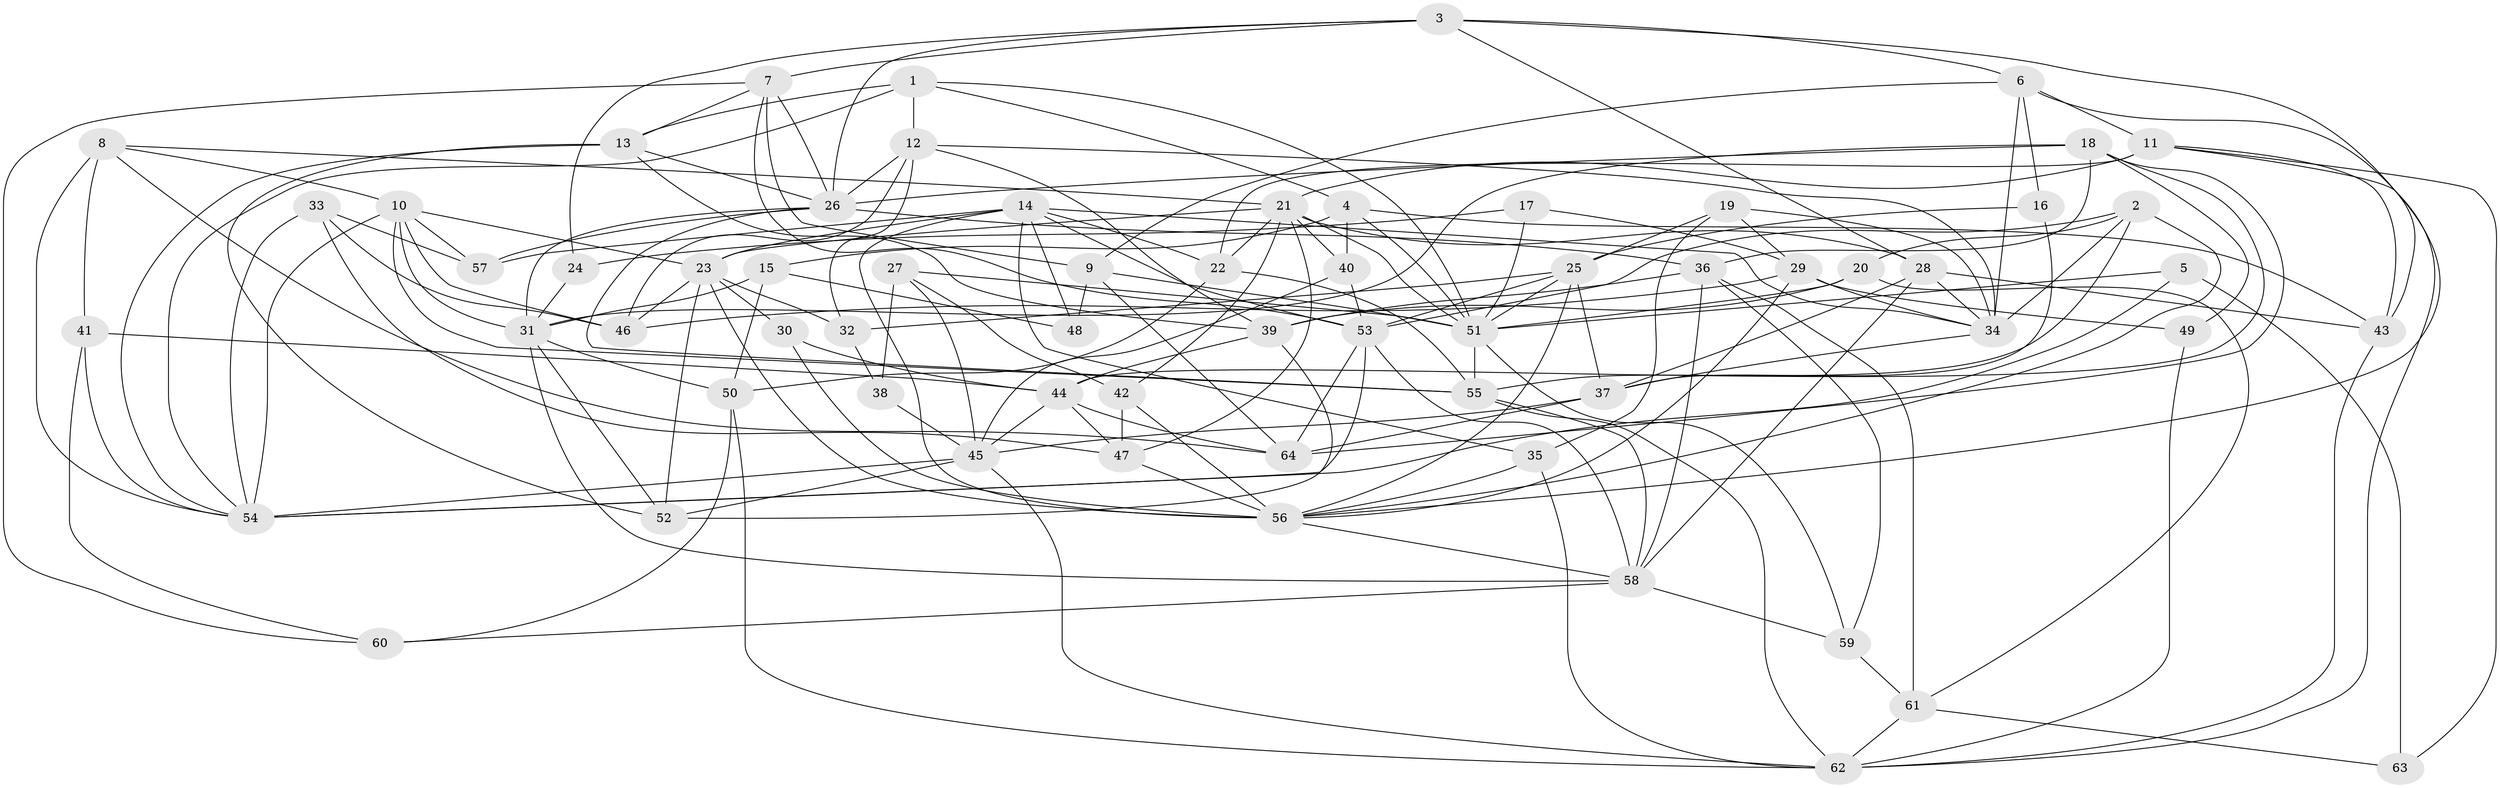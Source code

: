 // original degree distribution, {6: 0.09375, 3: 0.234375, 2: 0.15625, 4: 0.2578125, 5: 0.2109375, 7: 0.0390625, 8: 0.0078125}
// Generated by graph-tools (version 1.1) at 2025/02/03/09/25 03:02:07]
// undirected, 64 vertices, 179 edges
graph export_dot {
graph [start="1"]
  node [color=gray90,style=filled];
  1;
  2;
  3;
  4;
  5;
  6;
  7;
  8;
  9;
  10;
  11;
  12;
  13;
  14;
  15;
  16;
  17;
  18;
  19;
  20;
  21;
  22;
  23;
  24;
  25;
  26;
  27;
  28;
  29;
  30;
  31;
  32;
  33;
  34;
  35;
  36;
  37;
  38;
  39;
  40;
  41;
  42;
  43;
  44;
  45;
  46;
  47;
  48;
  49;
  50;
  51;
  52;
  53;
  54;
  55;
  56;
  57;
  58;
  59;
  60;
  61;
  62;
  63;
  64;
  1 -- 4 [weight=1.0];
  1 -- 12 [weight=1.0];
  1 -- 13 [weight=1.0];
  1 -- 51 [weight=1.0];
  1 -- 54 [weight=1.0];
  2 -- 20 [weight=1.0];
  2 -- 34 [weight=1.0];
  2 -- 53 [weight=1.0];
  2 -- 55 [weight=2.0];
  2 -- 56 [weight=1.0];
  3 -- 6 [weight=1.0];
  3 -- 7 [weight=1.0];
  3 -- 24 [weight=1.0];
  3 -- 26 [weight=1.0];
  3 -- 28 [weight=1.0];
  3 -- 43 [weight=1.0];
  4 -- 15 [weight=1.0];
  4 -- 40 [weight=1.0];
  4 -- 43 [weight=1.0];
  4 -- 51 [weight=1.0];
  5 -- 51 [weight=1.0];
  5 -- 54 [weight=1.0];
  5 -- 63 [weight=1.0];
  6 -- 9 [weight=1.0];
  6 -- 11 [weight=1.0];
  6 -- 16 [weight=1.0];
  6 -- 34 [weight=1.0];
  6 -- 56 [weight=1.0];
  7 -- 9 [weight=1.0];
  7 -- 13 [weight=1.0];
  7 -- 26 [weight=1.0];
  7 -- 53 [weight=1.0];
  7 -- 60 [weight=1.0];
  8 -- 10 [weight=1.0];
  8 -- 21 [weight=1.0];
  8 -- 41 [weight=1.0];
  8 -- 54 [weight=1.0];
  8 -- 64 [weight=1.0];
  9 -- 48 [weight=1.0];
  9 -- 51 [weight=2.0];
  9 -- 64 [weight=1.0];
  10 -- 23 [weight=1.0];
  10 -- 31 [weight=1.0];
  10 -- 46 [weight=1.0];
  10 -- 54 [weight=1.0];
  10 -- 55 [weight=1.0];
  10 -- 57 [weight=1.0];
  11 -- 21 [weight=1.0];
  11 -- 22 [weight=2.0];
  11 -- 43 [weight=1.0];
  11 -- 62 [weight=1.0];
  11 -- 63 [weight=1.0];
  12 -- 26 [weight=1.0];
  12 -- 32 [weight=1.0];
  12 -- 34 [weight=1.0];
  12 -- 39 [weight=1.0];
  12 -- 46 [weight=1.0];
  13 -- 26 [weight=1.0];
  13 -- 39 [weight=1.0];
  13 -- 52 [weight=1.0];
  13 -- 54 [weight=1.0];
  14 -- 22 [weight=1.0];
  14 -- 23 [weight=2.0];
  14 -- 34 [weight=1.0];
  14 -- 35 [weight=1.0];
  14 -- 48 [weight=2.0];
  14 -- 53 [weight=1.0];
  14 -- 56 [weight=1.0];
  14 -- 57 [weight=1.0];
  15 -- 31 [weight=1.0];
  15 -- 48 [weight=1.0];
  15 -- 50 [weight=1.0];
  16 -- 25 [weight=1.0];
  16 -- 37 [weight=1.0];
  17 -- 24 [weight=1.0];
  17 -- 29 [weight=1.0];
  17 -- 51 [weight=1.0];
  18 -- 26 [weight=1.0];
  18 -- 31 [weight=1.0];
  18 -- 36 [weight=2.0];
  18 -- 44 [weight=1.0];
  18 -- 49 [weight=1.0];
  18 -- 64 [weight=1.0];
  19 -- 25 [weight=1.0];
  19 -- 29 [weight=1.0];
  19 -- 34 [weight=1.0];
  19 -- 35 [weight=1.0];
  20 -- 39 [weight=1.0];
  20 -- 51 [weight=1.0];
  20 -- 61 [weight=1.0];
  21 -- 22 [weight=2.0];
  21 -- 23 [weight=1.0];
  21 -- 28 [weight=1.0];
  21 -- 40 [weight=1.0];
  21 -- 42 [weight=1.0];
  21 -- 47 [weight=1.0];
  21 -- 51 [weight=1.0];
  22 -- 50 [weight=1.0];
  22 -- 55 [weight=1.0];
  23 -- 30 [weight=1.0];
  23 -- 32 [weight=1.0];
  23 -- 46 [weight=1.0];
  23 -- 52 [weight=1.0];
  23 -- 56 [weight=1.0];
  24 -- 31 [weight=1.0];
  25 -- 32 [weight=1.0];
  25 -- 37 [weight=1.0];
  25 -- 51 [weight=1.0];
  25 -- 53 [weight=1.0];
  25 -- 56 [weight=1.0];
  26 -- 31 [weight=1.0];
  26 -- 36 [weight=1.0];
  26 -- 55 [weight=1.0];
  26 -- 57 [weight=1.0];
  27 -- 38 [weight=1.0];
  27 -- 42 [weight=1.0];
  27 -- 45 [weight=1.0];
  27 -- 51 [weight=1.0];
  28 -- 34 [weight=1.0];
  28 -- 37 [weight=1.0];
  28 -- 43 [weight=1.0];
  28 -- 58 [weight=1.0];
  29 -- 34 [weight=1.0];
  29 -- 46 [weight=1.0];
  29 -- 49 [weight=1.0];
  29 -- 56 [weight=1.0];
  30 -- 44 [weight=1.0];
  30 -- 56 [weight=1.0];
  31 -- 50 [weight=1.0];
  31 -- 52 [weight=1.0];
  31 -- 58 [weight=1.0];
  32 -- 38 [weight=1.0];
  33 -- 46 [weight=1.0];
  33 -- 47 [weight=1.0];
  33 -- 54 [weight=1.0];
  33 -- 57 [weight=1.0];
  34 -- 37 [weight=1.0];
  35 -- 56 [weight=1.0];
  35 -- 62 [weight=1.0];
  36 -- 39 [weight=1.0];
  36 -- 58 [weight=1.0];
  36 -- 59 [weight=1.0];
  36 -- 61 [weight=2.0];
  37 -- 45 [weight=1.0];
  37 -- 64 [weight=1.0];
  38 -- 45 [weight=1.0];
  39 -- 44 [weight=1.0];
  39 -- 52 [weight=1.0];
  40 -- 45 [weight=1.0];
  40 -- 53 [weight=1.0];
  41 -- 44 [weight=1.0];
  41 -- 54 [weight=1.0];
  41 -- 60 [weight=1.0];
  42 -- 47 [weight=1.0];
  42 -- 56 [weight=2.0];
  43 -- 62 [weight=1.0];
  44 -- 45 [weight=1.0];
  44 -- 47 [weight=1.0];
  44 -- 64 [weight=1.0];
  45 -- 52 [weight=2.0];
  45 -- 54 [weight=1.0];
  45 -- 62 [weight=1.0];
  47 -- 56 [weight=1.0];
  49 -- 62 [weight=1.0];
  50 -- 60 [weight=1.0];
  50 -- 62 [weight=1.0];
  51 -- 55 [weight=1.0];
  51 -- 59 [weight=1.0];
  53 -- 54 [weight=2.0];
  53 -- 58 [weight=1.0];
  53 -- 64 [weight=1.0];
  55 -- 58 [weight=1.0];
  55 -- 62 [weight=1.0];
  56 -- 58 [weight=1.0];
  58 -- 59 [weight=1.0];
  58 -- 60 [weight=1.0];
  59 -- 61 [weight=1.0];
  61 -- 62 [weight=1.0];
  61 -- 63 [weight=1.0];
}

